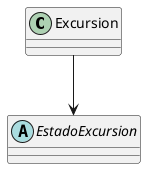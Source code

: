 @startuml

class Excursion {
}

abstract class EstadoExcursion {

}

Excursion --> EstadoExcursion 
@enduml
